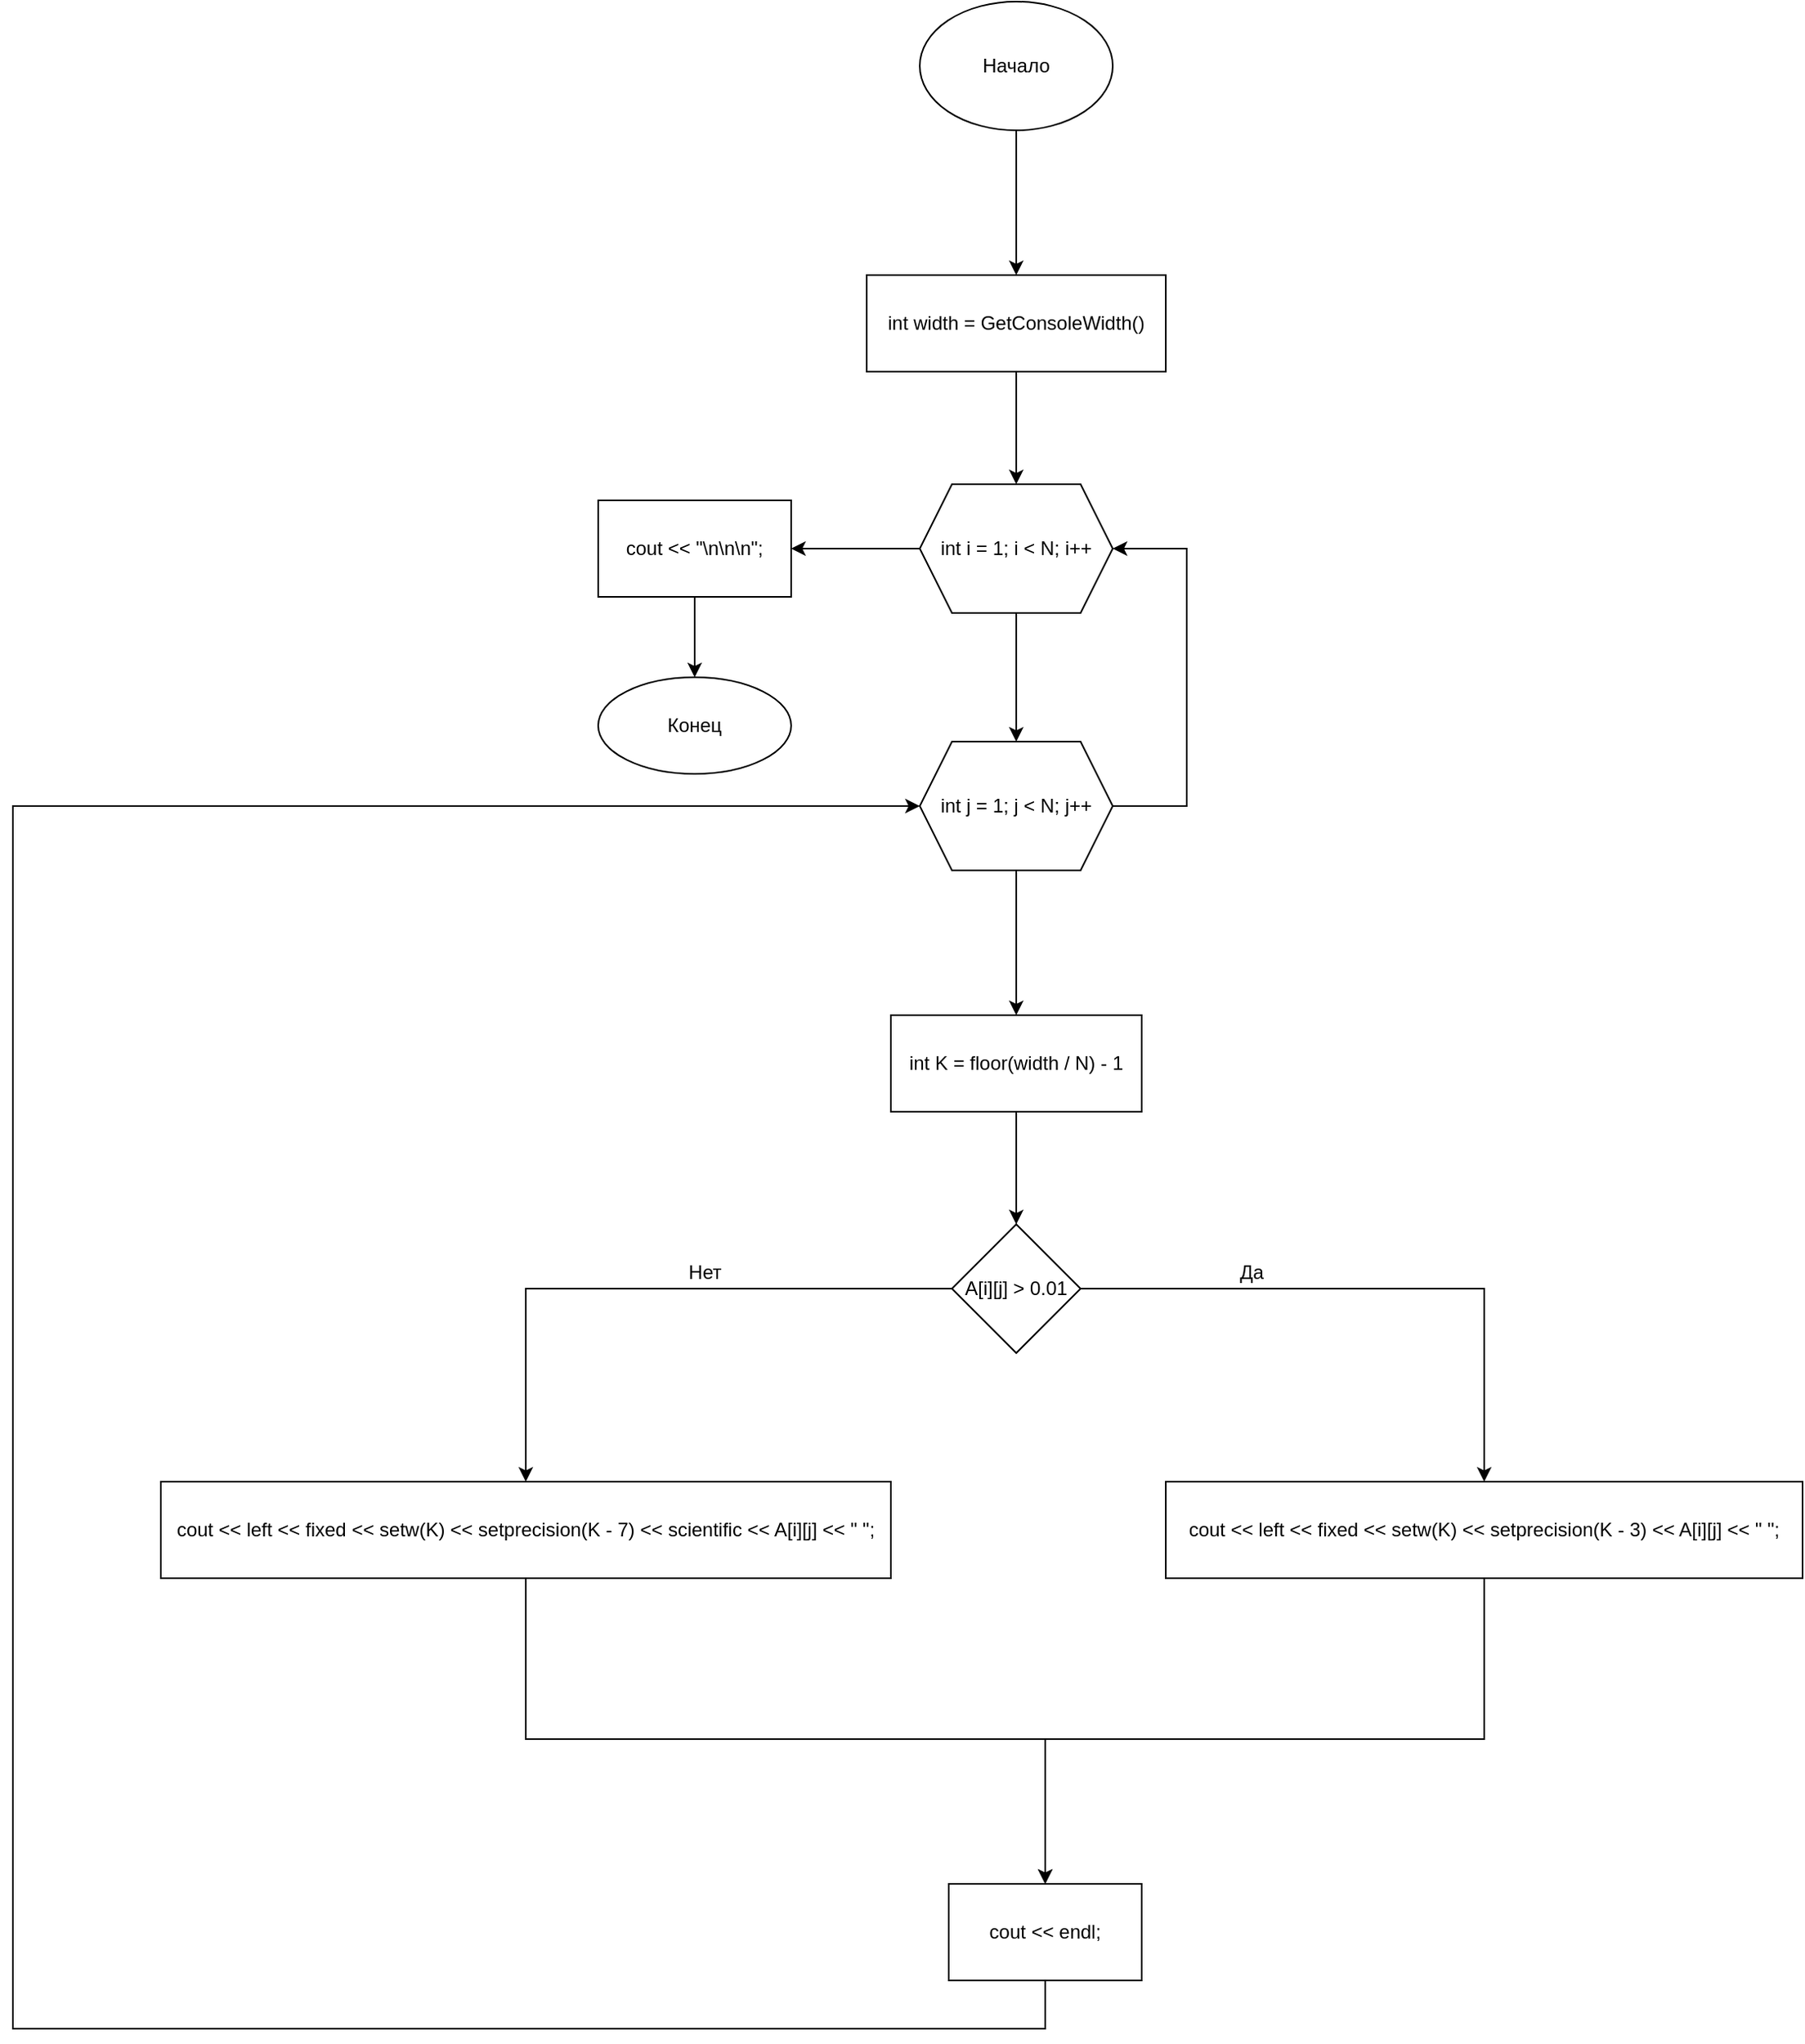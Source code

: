 <mxfile version="15.8.7" type="device"><diagram id="OGjJ7Ui-ZBY8akuSFtJi" name="Страница 1"><mxGraphModel dx="2310" dy="927" grid="1" gridSize="10" guides="1" tooltips="1" connect="1" arrows="1" fold="1" page="1" pageScale="1" pageWidth="827" pageHeight="1169" math="0" shadow="0"><root><mxCell id="0"/><mxCell id="1" parent="0"/><mxCell id="dixlMy-ytXoQemnLAPRz-3" value="" style="edgeStyle=orthogonalEdgeStyle;rounded=0;orthogonalLoop=1;jettySize=auto;html=1;" parent="1" source="dixlMy-ytXoQemnLAPRz-1" target="dixlMy-ytXoQemnLAPRz-2" edge="1"><mxGeometry relative="1" as="geometry"/></mxCell><mxCell id="dixlMy-ytXoQemnLAPRz-1" value="Начало" style="ellipse;whiteSpace=wrap;html=1;" parent="1" vertex="1"><mxGeometry x="354" y="40" width="120" height="80" as="geometry"/></mxCell><mxCell id="dixlMy-ytXoQemnLAPRz-5" value="" style="edgeStyle=orthogonalEdgeStyle;rounded=0;orthogonalLoop=1;jettySize=auto;html=1;" parent="1" source="dixlMy-ytXoQemnLAPRz-2" target="dixlMy-ytXoQemnLAPRz-4" edge="1"><mxGeometry relative="1" as="geometry"/></mxCell><mxCell id="dixlMy-ytXoQemnLAPRz-2" value="int width = GetConsoleWidth()" style="whiteSpace=wrap;html=1;" parent="1" vertex="1"><mxGeometry x="321" y="210" width="186" height="60" as="geometry"/></mxCell><mxCell id="dixlMy-ytXoQemnLAPRz-7" value="" style="edgeStyle=orthogonalEdgeStyle;rounded=0;orthogonalLoop=1;jettySize=auto;html=1;" parent="1" source="dixlMy-ytXoQemnLAPRz-4" target="dixlMy-ytXoQemnLAPRz-6" edge="1"><mxGeometry relative="1" as="geometry"/></mxCell><mxCell id="vQOW2J_5wNjrACTiFGRr-2" value="" style="edgeStyle=orthogonalEdgeStyle;rounded=0;orthogonalLoop=1;jettySize=auto;html=1;" parent="1" source="dixlMy-ytXoQemnLAPRz-4" target="vQOW2J_5wNjrACTiFGRr-1" edge="1"><mxGeometry relative="1" as="geometry"/></mxCell><mxCell id="dixlMy-ytXoQemnLAPRz-4" value="int i = 1; i &lt; N; i++" style="shape=hexagon;perimeter=hexagonPerimeter2;whiteSpace=wrap;html=1;fixedSize=1;" parent="1" vertex="1"><mxGeometry x="354" y="340" width="120" height="80" as="geometry"/></mxCell><mxCell id="dixlMy-ytXoQemnLAPRz-9" value="" style="edgeStyle=orthogonalEdgeStyle;rounded=0;orthogonalLoop=1;jettySize=auto;html=1;" parent="1" source="dixlMy-ytXoQemnLAPRz-6" target="dixlMy-ytXoQemnLAPRz-8" edge="1"><mxGeometry relative="1" as="geometry"/></mxCell><mxCell id="dixlMy-ytXoQemnLAPRz-24" style="edgeStyle=orthogonalEdgeStyle;rounded=0;orthogonalLoop=1;jettySize=auto;html=1;entryX=1;entryY=0.5;entryDx=0;entryDy=0;" parent="1" source="dixlMy-ytXoQemnLAPRz-6" target="dixlMy-ytXoQemnLAPRz-4" edge="1"><mxGeometry relative="1" as="geometry"><mxPoint x="480" y="380" as="targetPoint"/><Array as="points"><mxPoint x="520" y="540"/><mxPoint x="520" y="380"/></Array></mxGeometry></mxCell><mxCell id="dixlMy-ytXoQemnLAPRz-6" value="int j = 1; j &lt; N; j++" style="shape=hexagon;perimeter=hexagonPerimeter2;whiteSpace=wrap;html=1;fixedSize=1;" parent="1" vertex="1"><mxGeometry x="354" y="500" width="120" height="80" as="geometry"/></mxCell><mxCell id="dixlMy-ytXoQemnLAPRz-11" value="" style="edgeStyle=orthogonalEdgeStyle;rounded=0;orthogonalLoop=1;jettySize=auto;html=1;" parent="1" source="dixlMy-ytXoQemnLAPRz-8" target="dixlMy-ytXoQemnLAPRz-10" edge="1"><mxGeometry relative="1" as="geometry"/></mxCell><mxCell id="dixlMy-ytXoQemnLAPRz-8" value="int K = floor(width / N) - 1" style="whiteSpace=wrap;html=1;" parent="1" vertex="1"><mxGeometry x="336" y="670" width="156" height="60" as="geometry"/></mxCell><mxCell id="dixlMy-ytXoQemnLAPRz-13" value="" style="edgeStyle=orthogonalEdgeStyle;rounded=0;orthogonalLoop=1;jettySize=auto;html=1;" parent="1" source="dixlMy-ytXoQemnLAPRz-10" target="dixlMy-ytXoQemnLAPRz-12" edge="1"><mxGeometry relative="1" as="geometry"/></mxCell><mxCell id="dixlMy-ytXoQemnLAPRz-17" value="" style="edgeStyle=orthogonalEdgeStyle;rounded=0;orthogonalLoop=1;jettySize=auto;html=1;" parent="1" source="dixlMy-ytXoQemnLAPRz-10" target="dixlMy-ytXoQemnLAPRz-16" edge="1"><mxGeometry relative="1" as="geometry"/></mxCell><mxCell id="dixlMy-ytXoQemnLAPRz-10" value="A[i][j] &gt; 0.01" style="rhombus;whiteSpace=wrap;html=1;" parent="1" vertex="1"><mxGeometry x="374" y="800" width="80" height="80" as="geometry"/></mxCell><mxCell id="dixlMy-ytXoQemnLAPRz-22" style="edgeStyle=orthogonalEdgeStyle;rounded=0;orthogonalLoop=1;jettySize=auto;html=1;exitX=0.5;exitY=1;exitDx=0;exitDy=0;entryX=0.5;entryY=0;entryDx=0;entryDy=0;" parent="1" source="dixlMy-ytXoQemnLAPRz-12" target="dixlMy-ytXoQemnLAPRz-20" edge="1"><mxGeometry relative="1" as="geometry"><Array as="points"><mxPoint x="705" y="1120"/><mxPoint x="432" y="1120"/></Array></mxGeometry></mxCell><mxCell id="dixlMy-ytXoQemnLAPRz-12" value="cout &amp;lt;&amp;lt; left &amp;lt;&amp;lt; fixed &amp;lt;&amp;lt; setw(K) &amp;lt;&amp;lt; setprecision(K - 3) &amp;lt;&amp;lt; A[i][j] &amp;lt;&amp;lt; &quot; &quot;;" style="whiteSpace=wrap;html=1;" parent="1" vertex="1"><mxGeometry x="507" y="960" width="396" height="60" as="geometry"/></mxCell><mxCell id="dixlMy-ytXoQemnLAPRz-21" value="" style="edgeStyle=orthogonalEdgeStyle;rounded=0;orthogonalLoop=1;jettySize=auto;html=1;" parent="1" source="dixlMy-ytXoQemnLAPRz-16" target="dixlMy-ytXoQemnLAPRz-20" edge="1"><mxGeometry relative="1" as="geometry"><Array as="points"><mxPoint x="109" y="1120"/></Array></mxGeometry></mxCell><mxCell id="dixlMy-ytXoQemnLAPRz-16" value="cout &lt;&lt; left &lt;&lt; fixed &lt;&lt; setw(K) &lt;&lt; setprecision(K - 7) &lt;&lt; scientific &lt;&lt; A[i][j] &lt;&lt; &quot; &quot;;" style="whiteSpace=wrap;html=1;" parent="1" vertex="1"><mxGeometry x="-118" y="960" width="454" height="60" as="geometry"/></mxCell><mxCell id="dixlMy-ytXoQemnLAPRz-18" value="Да" style="text;html=1;align=center;verticalAlign=middle;resizable=0;points=[];autosize=1;strokeColor=none;fillColor=none;" parent="1" vertex="1"><mxGeometry x="545" y="820" width="30" height="20" as="geometry"/></mxCell><mxCell id="dixlMy-ytXoQemnLAPRz-19" value="Нет" style="text;html=1;align=center;verticalAlign=middle;resizable=0;points=[];autosize=1;strokeColor=none;fillColor=none;" parent="1" vertex="1"><mxGeometry x="200" y="820" width="40" height="20" as="geometry"/></mxCell><mxCell id="dixlMy-ytXoQemnLAPRz-23" style="edgeStyle=orthogonalEdgeStyle;rounded=0;orthogonalLoop=1;jettySize=auto;html=1;entryX=0;entryY=0.5;entryDx=0;entryDy=0;" parent="1" source="dixlMy-ytXoQemnLAPRz-20" target="dixlMy-ytXoQemnLAPRz-6" edge="1"><mxGeometry relative="1" as="geometry"><mxPoint x="-210" y="540" as="targetPoint"/><Array as="points"><mxPoint x="432" y="1300"/><mxPoint x="-210" y="1300"/><mxPoint x="-210" y="540"/></Array></mxGeometry></mxCell><mxCell id="dixlMy-ytXoQemnLAPRz-20" value="cout &lt;&lt; endl;" style="whiteSpace=wrap;html=1;" parent="1" vertex="1"><mxGeometry x="372" y="1210" width="120" height="60" as="geometry"/></mxCell><mxCell id="vQOW2J_5wNjrACTiFGRr-4" value="" style="edgeStyle=orthogonalEdgeStyle;rounded=0;orthogonalLoop=1;jettySize=auto;html=1;" parent="1" source="vQOW2J_5wNjrACTiFGRr-1" target="vQOW2J_5wNjrACTiFGRr-3" edge="1"><mxGeometry relative="1" as="geometry"/></mxCell><mxCell id="vQOW2J_5wNjrACTiFGRr-1" value="cout &lt;&lt; &quot;\n\n\n&quot;;" style="whiteSpace=wrap;html=1;" parent="1" vertex="1"><mxGeometry x="154" y="350" width="120" height="60" as="geometry"/></mxCell><mxCell id="vQOW2J_5wNjrACTiFGRr-3" value="Конец" style="ellipse;whiteSpace=wrap;html=1;" parent="1" vertex="1"><mxGeometry x="154" y="460" width="120" height="60" as="geometry"/></mxCell></root></mxGraphModel></diagram></mxfile>